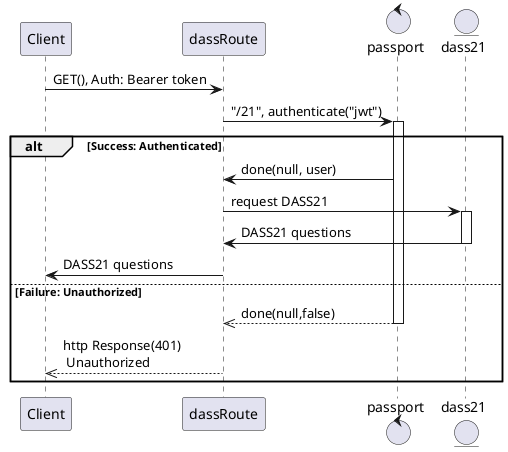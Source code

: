 @startuml

participant Client
participant dassRoute as dass
control passport as pass
entity dass21

Client -> dass: GET(), Auth: Bearer token
dass -> pass: "/21", authenticate("jwt")
activate pass
alt Success: Authenticated
  dass <- pass: done(null, user)
  dass -> dass21: request DASS21
  activate dass21
  dass <- dass21: DASS21 questions
  deactivate dass21
  Client <- dass: DASS21 questions

else Failure: Unauthorized
  dass <<-- pass:done(null,false)
  deactivate pass
  Client <<-- dass: http Response(401)\n Unauthorized
end

@enduml
